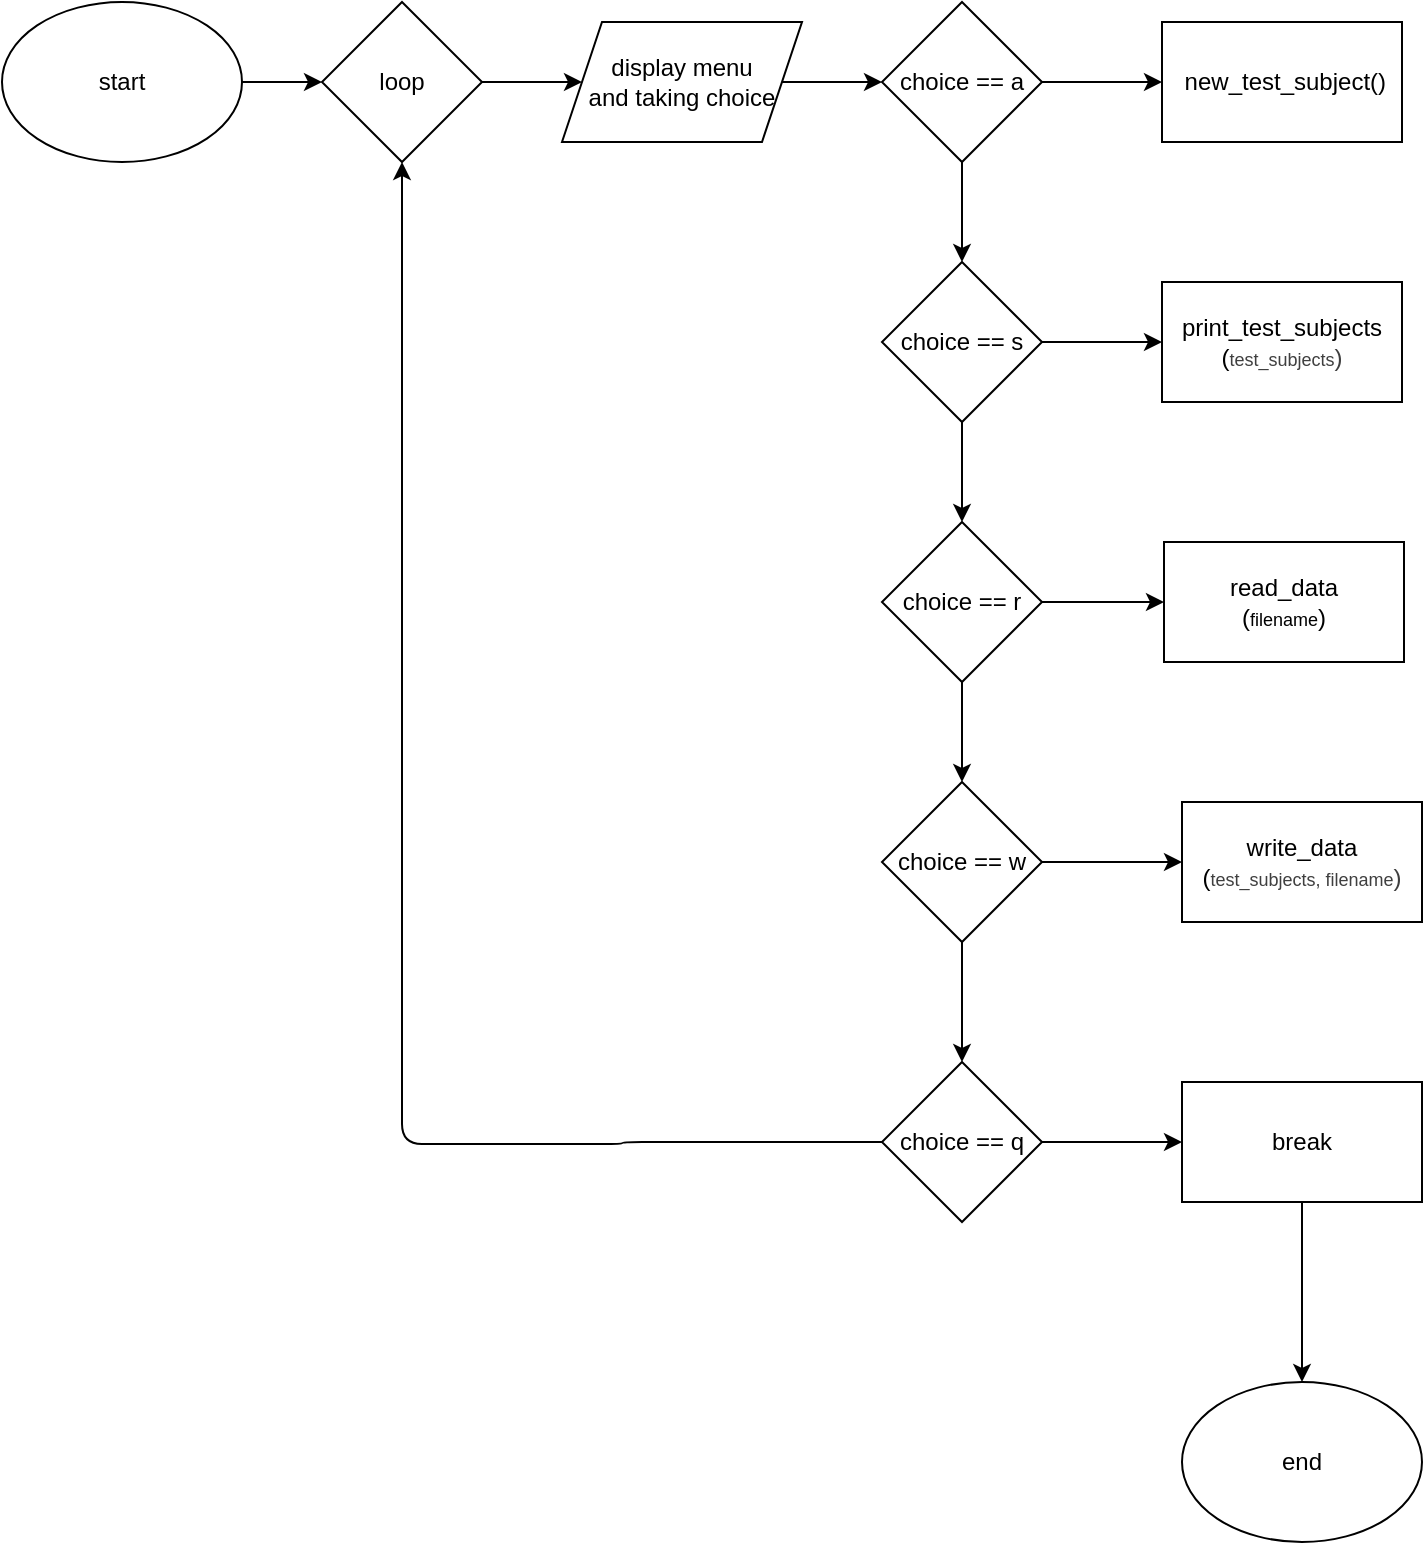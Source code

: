 <mxfile>
    <diagram id="NBL-mVTvucnbu3uzIX2B" name="Page-1">
        <mxGraphModel dx="829" dy="466" grid="1" gridSize="10" guides="1" tooltips="1" connect="1" arrows="1" fold="1" page="1" pageScale="1" pageWidth="827" pageHeight="1169" math="0" shadow="0">
            <root>
                <mxCell id="0"/>
                <mxCell id="1" parent="0"/>
                <mxCell id="4" style="edgeStyle=none;html=1;entryX=0;entryY=0.5;entryDx=0;entryDy=0;" edge="1" parent="1" source="2" target="3">
                    <mxGeometry relative="1" as="geometry"/>
                </mxCell>
                <mxCell id="2" value="start" style="ellipse;whiteSpace=wrap;html=1;" vertex="1" parent="1">
                    <mxGeometry x="30" y="10" width="120" height="80" as="geometry"/>
                </mxCell>
                <mxCell id="6" style="edgeStyle=none;html=1;" edge="1" parent="1" source="3" target="5">
                    <mxGeometry relative="1" as="geometry"/>
                </mxCell>
                <mxCell id="3" value="loop" style="rhombus;whiteSpace=wrap;html=1;" vertex="1" parent="1">
                    <mxGeometry x="190" y="10" width="80" height="80" as="geometry"/>
                </mxCell>
                <mxCell id="8" style="edgeStyle=none;html=1;entryX=0;entryY=0.5;entryDx=0;entryDy=0;" edge="1" parent="1" source="5" target="7">
                    <mxGeometry relative="1" as="geometry"/>
                </mxCell>
                <mxCell id="5" value="display menu&lt;div&gt;and taking choice&lt;/div&gt;" style="shape=parallelogram;perimeter=parallelogramPerimeter;whiteSpace=wrap;html=1;fixedSize=1;" vertex="1" parent="1">
                    <mxGeometry x="310" y="20" width="120" height="60" as="geometry"/>
                </mxCell>
                <mxCell id="10" style="edgeStyle=none;html=1;" edge="1" parent="1" source="7" target="9">
                    <mxGeometry relative="1" as="geometry"/>
                </mxCell>
                <mxCell id="12" style="edgeStyle=none;html=1;entryX=0.5;entryY=0;entryDx=0;entryDy=0;" edge="1" parent="1" source="7" target="11">
                    <mxGeometry relative="1" as="geometry"/>
                </mxCell>
                <mxCell id="7" value="choice == a" style="rhombus;whiteSpace=wrap;html=1;" vertex="1" parent="1">
                    <mxGeometry x="470" y="10" width="80" height="80" as="geometry"/>
                </mxCell>
                <mxCell id="9" value="&amp;nbsp;new_test_subject()" style="rounded=0;whiteSpace=wrap;html=1;" vertex="1" parent="1">
                    <mxGeometry x="610" y="20" width="120" height="60" as="geometry"/>
                </mxCell>
                <mxCell id="14" style="edgeStyle=none;html=1;" edge="1" parent="1" source="11" target="13">
                    <mxGeometry relative="1" as="geometry"/>
                </mxCell>
                <mxCell id="16" style="edgeStyle=none;html=1;entryX=0.5;entryY=0;entryDx=0;entryDy=0;" edge="1" parent="1" source="11" target="15">
                    <mxGeometry relative="1" as="geometry"/>
                </mxCell>
                <mxCell id="11" value="choice == s" style="rhombus;whiteSpace=wrap;html=1;" vertex="1" parent="1">
                    <mxGeometry x="470" y="140" width="80" height="80" as="geometry"/>
                </mxCell>
                <mxCell id="13" value="print_test_subjects&lt;div style=&quot;&quot;&gt;(&lt;span style=&quot;color: rgb(63, 63, 63); font-family: inherit; background-color: transparent;&quot;&gt;&lt;font style=&quot;font-size: 9px;&quot;&gt;test_subjects&lt;/font&gt;&lt;/span&gt;&lt;span style=&quot;color: rgb(63, 63, 63); background-color: transparent;&quot;&gt;)&lt;/span&gt;&lt;/div&gt;" style="rounded=0;whiteSpace=wrap;html=1;" vertex="1" parent="1">
                    <mxGeometry x="610" y="150" width="120" height="60" as="geometry"/>
                </mxCell>
                <mxCell id="18" style="edgeStyle=none;html=1;entryX=0;entryY=0.5;entryDx=0;entryDy=0;" edge="1" parent="1" source="15" target="17">
                    <mxGeometry relative="1" as="geometry"/>
                </mxCell>
                <mxCell id="20" style="edgeStyle=none;html=1;" edge="1" parent="1" source="15" target="19">
                    <mxGeometry relative="1" as="geometry"/>
                </mxCell>
                <mxCell id="15" value="choice == r&lt;span style=&quot;font-family: monospace; font-size: 0px; text-align: start; text-wrap-mode: nowrap;&quot;&gt;%3CmxGraphModel%3E%3Croot%3E%3CmxCell%20id%3D%220%22%2F%3E%3CmxCell%20id%3D%221%22%20parent%3D%220%22%2F%3E%3CmxCell%20id%3D%222%22%20value%3D%22choice%20%3D%3D%20b%22%20style%3D%22rhombus%3BwhiteSpace%3Dwrap%3Bhtml%3D1%3B%22%20vertex%3D%221%22%20parent%3D%221%22%3E%3CmxGeometry%20x%3D%22470%22%20y%3D%22140%22%20width%3D%2280%22%20height%3D%2280%22%20as%3D%22geometry%22%2F%3E%3C%2FmxCell%3E%3C%2Froot%3E%3C%2FmxGraphModel%3&lt;/span&gt;" style="rhombus;whiteSpace=wrap;html=1;" vertex="1" parent="1">
                    <mxGeometry x="470" y="270" width="80" height="80" as="geometry"/>
                </mxCell>
                <mxCell id="17" value="&lt;font&gt;read_data&lt;/font&gt;&lt;div&gt;&lt;font&gt;(&lt;font style=&quot;font-size: 9px;&quot;&gt;filename&lt;/font&gt;)&lt;/font&gt;&lt;/div&gt;" style="rounded=0;whiteSpace=wrap;html=1;" vertex="1" parent="1">
                    <mxGeometry x="611" y="280" width="120" height="60" as="geometry"/>
                </mxCell>
                <mxCell id="22" style="edgeStyle=none;html=1;entryX=0;entryY=0.5;entryDx=0;entryDy=0;" edge="1" parent="1" source="19" target="21">
                    <mxGeometry relative="1" as="geometry"/>
                </mxCell>
                <mxCell id="24" style="edgeStyle=none;html=1;entryX=0.5;entryY=0;entryDx=0;entryDy=0;" edge="1" parent="1" source="19" target="23">
                    <mxGeometry relative="1" as="geometry"/>
                </mxCell>
                <mxCell id="19" value="choice == w&lt;span style=&quot;font-family: monospace; font-size: 0px; text-align: start; text-wrap-mode: nowrap;&quot;&gt;%3CmxGraphModel%3E%3Croot%3E%3CmxCell%20id%3D%220%22%2F%3E%3CmxCell%20id%3D%221%22%20parent%3D%220%22%2F%3E%3CmxCell%20id%3D%222%22%20value%3D%22choice%20%3D%3D%20b%22%20style%3D%22rhombus%3BwhiteSpace%3Dwrap%3Bhtml%3D1%3B%22%20vertex%3D%221%22%20parent%3D%221%22%3E%3CmxGeometry%20x%3D%22470%22%20y%3D%22140%22%20width%3D%2280%22%20height%3D%2280%22%20as%3D%22geometry%22%2F%3E%3C%2FmxCell%3E%3C%2Froot%3E%3C%2FmxGraphModel%&lt;/span&gt;" style="rhombus;whiteSpace=wrap;html=1;" vertex="1" parent="1">
                    <mxGeometry x="470" y="400" width="80" height="80" as="geometry"/>
                </mxCell>
                <mxCell id="21" value="write_data&lt;div&gt;(&lt;span style=&quot;background-color: transparent; font-family: inherit; color: rgb(63, 63, 63);&quot;&gt;&lt;font style=&quot;font-size: 9px;&quot;&gt;test_subjects, filename&lt;/font&gt;&lt;/span&gt;&lt;span style=&quot;color: rgb(63, 63, 63); background-color: transparent;&quot;&gt;)&lt;/span&gt;&lt;/div&gt;" style="rounded=0;whiteSpace=wrap;html=1;" vertex="1" parent="1">
                    <mxGeometry x="620" y="410" width="120" height="60" as="geometry"/>
                </mxCell>
                <mxCell id="26" style="edgeStyle=none;html=1;" edge="1" parent="1" source="23" target="25">
                    <mxGeometry relative="1" as="geometry"/>
                </mxCell>
                <mxCell id="30" style="edgeStyle=orthogonalEdgeStyle;html=1;entryX=0.5;entryY=1;entryDx=0;entryDy=0;exitX=0;exitY=0.5;exitDx=0;exitDy=0;" edge="1" parent="1" source="23" target="3">
                    <mxGeometry relative="1" as="geometry">
                        <mxPoint x="220" y="90" as="targetPoint"/>
                        <mxPoint x="460" y="580" as="sourcePoint"/>
                        <Array as="points">
                            <mxPoint x="340" y="580"/>
                            <mxPoint x="230" y="581"/>
                        </Array>
                    </mxGeometry>
                </mxCell>
                <mxCell id="23" value="choice == q&lt;span style=&quot;font-family: monospace; font-size: 0px; text-align: start; text-wrap-mode: nowrap;&quot;&gt;%3CmxGraphModel%3E%3Croot%3E%3CmxCell%20id%3D%220%22%2F%3E%3CmxCell%20id%3D%221%22%20parent%3D%220%22%2F%3E%3CmxCell%20id%3D%222%22%20value%3D%22choice%20%3D%3D%20b%22%20style%3D%22rhombus%3BwhiteSpace%3Dwrap%3Bhtml%3D1%3B%22%20vertex%3D%221%22%20parent%3D%221%22%3E%3CmxGeometry%20x%3D%22470%22%20y%3D%22140%22%20width%3D%2280%22%20height%3D%2280%22%20as%3D%22geometry%22%2F%3E%3C%2FmxCell%3E%3C%2Froot%3E%3C%2FmxGraphModel&lt;/span&gt;" style="rhombus;whiteSpace=wrap;html=1;" vertex="1" parent="1">
                    <mxGeometry x="470" y="540" width="80" height="80" as="geometry"/>
                </mxCell>
                <mxCell id="28" style="edgeStyle=none;html=1;entryX=0.5;entryY=0;entryDx=0;entryDy=0;" edge="1" parent="1" source="25" target="27">
                    <mxGeometry relative="1" as="geometry"/>
                </mxCell>
                <mxCell id="25" value="break" style="rounded=0;whiteSpace=wrap;html=1;" vertex="1" parent="1">
                    <mxGeometry x="620" y="550" width="120" height="60" as="geometry"/>
                </mxCell>
                <mxCell id="27" value="end" style="ellipse;whiteSpace=wrap;html=1;" vertex="1" parent="1">
                    <mxGeometry x="620" y="700" width="120" height="80" as="geometry"/>
                </mxCell>
            </root>
        </mxGraphModel>
    </diagram>
    <diagram id="OlVqYfoOg868X_6U3nZh" name="Page-2">
        <mxGraphModel dx="986" dy="419" grid="1" gridSize="10" guides="1" tooltips="1" connect="1" arrows="1" fold="1" page="1" pageScale="1" pageWidth="827" pageHeight="1169" math="0" shadow="0">
            <root>
                <mxCell id="0"/>
                <mxCell id="1" parent="0"/>
                <mxCell id="AsASTPI-1hx3HJ0esAKv-2" style="edgeStyle=none;html=1;entryX=0.5;entryY=0;entryDx=0;entryDy=0;" edge="1" parent="1" source="Jzz3el8EdK12EC5FOIHX-1" target="AsASTPI-1hx3HJ0esAKv-1">
                    <mxGeometry relative="1" as="geometry"/>
                </mxCell>
                <mxCell id="Jzz3el8EdK12EC5FOIHX-1" value="start" style="ellipse;whiteSpace=wrap;html=1;" vertex="1" parent="1">
                    <mxGeometry x="90" y="70" width="120" height="80" as="geometry"/>
                </mxCell>
                <mxCell id="Jzz3el8EdK12EC5FOIHX-3" style="edgeStyle=none;html=1;entryX=0.5;entryY=0;entryDx=0;entryDy=0;" edge="1" parent="1" source="Jzz3el8EdK12EC5FOIHX-2" target="Jzz3el8EdK12EC5FOIHX-1">
                    <mxGeometry relative="1" as="geometry"/>
                </mxCell>
                <mxCell id="Jzz3el8EdK12EC5FOIHX-2" value="new test subject" style="text;html=1;align=center;verticalAlign=middle;whiteSpace=wrap;rounded=0;" vertex="1" parent="1">
                    <mxGeometry x="70" y="10" width="160" height="30" as="geometry"/>
                </mxCell>
                <mxCell id="AsASTPI-1hx3HJ0esAKv-4" style="edgeStyle=none;html=1;" edge="1" parent="1" source="AsASTPI-1hx3HJ0esAKv-1" target="AsASTPI-1hx3HJ0esAKv-3">
                    <mxGeometry relative="1" as="geometry"/>
                </mxCell>
                <mxCell id="AsASTPI-1hx3HJ0esAKv-1" value="taking input&lt;div&gt;number, duration&lt;/div&gt;&lt;div&gt;as int&amp;nbsp;&lt;/div&gt;" style="shape=parallelogram;perimeter=parallelogramPerimeter;whiteSpace=wrap;html=1;fixedSize=1;" vertex="1" parent="1">
                    <mxGeometry x="90" y="200" width="120" height="60" as="geometry"/>
                </mxCell>
                <mxCell id="AsASTPI-1hx3HJ0esAKv-13" style="edgeStyle=none;html=1;entryX=0.5;entryY=0;entryDx=0;entryDy=0;" edge="1" parent="1" source="AsASTPI-1hx3HJ0esAKv-3" target="AsASTPI-1hx3HJ0esAKv-10">
                    <mxGeometry relative="1" as="geometry"/>
                </mxCell>
                <mxCell id="AsASTPI-1hx3HJ0esAKv-3" value="return as tuple" style="rounded=0;whiteSpace=wrap;html=1;" vertex="1" parent="1">
                    <mxGeometry x="90" y="320" width="120" height="60" as="geometry"/>
                </mxCell>
                <mxCell id="AsASTPI-1hx3HJ0esAKv-7" style="edgeStyle=none;html=1;entryX=0.5;entryY=0;entryDx=0;entryDy=0;" edge="1" parent="1" source="AsASTPI-1hx3HJ0esAKv-5" target="AsASTPI-1hx3HJ0esAKv-6">
                    <mxGeometry relative="1" as="geometry"/>
                </mxCell>
                <mxCell id="AsASTPI-1hx3HJ0esAKv-5" value="write data" style="text;html=1;align=center;verticalAlign=middle;whiteSpace=wrap;rounded=0;" vertex="1" parent="1">
                    <mxGeometry x="440" y="10" width="60" height="30" as="geometry"/>
                </mxCell>
                <mxCell id="AsASTPI-1hx3HJ0esAKv-14" style="edgeStyle=none;html=1;" edge="1" parent="1" source="AsASTPI-1hx3HJ0esAKv-6" target="AsASTPI-1hx3HJ0esAKv-8">
                    <mxGeometry relative="1" as="geometry"/>
                </mxCell>
                <mxCell id="AsASTPI-1hx3HJ0esAKv-6" value="start" style="ellipse;whiteSpace=wrap;html=1;" vertex="1" parent="1">
                    <mxGeometry x="410" y="70" width="120" height="80" as="geometry"/>
                </mxCell>
                <mxCell id="AsASTPI-1hx3HJ0esAKv-15" style="edgeStyle=none;html=1;" edge="1" parent="1" source="AsASTPI-1hx3HJ0esAKv-8" target="AsASTPI-1hx3HJ0esAKv-9">
                    <mxGeometry relative="1" as="geometry"/>
                </mxCell>
                <mxCell id="AsASTPI-1hx3HJ0esAKv-8" value="test_subjects = [ tuple]" style="rounded=0;whiteSpace=wrap;html=1;" vertex="1" parent="1">
                    <mxGeometry x="410" y="200" width="120" height="60" as="geometry"/>
                </mxCell>
                <mxCell id="AsASTPI-1hx3HJ0esAKv-12" style="edgeStyle=none;html=1;entryX=0.5;entryY=0;entryDx=0;entryDy=0;" edge="1" parent="1" source="AsASTPI-1hx3HJ0esAKv-9" target="AsASTPI-1hx3HJ0esAKv-11">
                    <mxGeometry relative="1" as="geometry"/>
                </mxCell>
                <mxCell id="AsASTPI-1hx3HJ0esAKv-9" value="open the file in write mode and write data from test_subjects and close" style="rounded=0;whiteSpace=wrap;html=1;" vertex="1" parent="1">
                    <mxGeometry x="410" y="310" width="120" height="60" as="geometry"/>
                </mxCell>
                <mxCell id="AsASTPI-1hx3HJ0esAKv-10" value="end" style="ellipse;whiteSpace=wrap;html=1;" vertex="1" parent="1">
                    <mxGeometry x="90" y="420" width="120" height="80" as="geometry"/>
                </mxCell>
                <mxCell id="AsASTPI-1hx3HJ0esAKv-11" value="end" style="ellipse;whiteSpace=wrap;html=1;" vertex="1" parent="1">
                    <mxGeometry x="410" y="420" width="120" height="80" as="geometry"/>
                </mxCell>
                <mxCell id="AsASTPI-1hx3HJ0esAKv-18" style="edgeStyle=none;html=1;entryX=0.5;entryY=0;entryDx=0;entryDy=0;" edge="1" parent="1" source="AsASTPI-1hx3HJ0esAKv-16" target="AsASTPI-1hx3HJ0esAKv-17">
                    <mxGeometry relative="1" as="geometry"/>
                </mxCell>
                <mxCell id="AsASTPI-1hx3HJ0esAKv-16" value="&#xa;&lt;span class=&quot;css-jqjy6f-view--flex-flex&quot; wrap=&quot;no-wrap&quot; direction=&quot;row&quot; dir=&quot;ltr&quot;&gt;&lt;span class=&quot;css-127lj96-view&quot; dir=&quot;ltr&quot;&gt;&lt;strong style=&quot;font-family: inherit; font-size: 1rem;&quot;&gt;read_data&lt;/strong&gt;&lt;/span&gt;&lt;/span&gt;&#xa;&#xa;" style="text;html=1;align=center;verticalAlign=middle;whiteSpace=wrap;rounded=0;" vertex="1" parent="1">
                    <mxGeometry x="100" y="585" width="60" height="30" as="geometry"/>
                </mxCell>
                <mxCell id="AsASTPI-1hx3HJ0esAKv-17" value="start" style="ellipse;whiteSpace=wrap;html=1;" vertex="1" parent="1">
                    <mxGeometry x="70" y="660" width="120" height="80" as="geometry"/>
                </mxCell>
                <mxCell id="AsASTPI-1hx3HJ0esAKv-19" value="open the file in read mode and&amp;nbsp;&amp;nbsp;" style="rounded=0;whiteSpace=wrap;html=1;" vertex="1" parent="1">
                    <mxGeometry x="70" y="790" width="120" height="60" as="geometry"/>
                </mxCell>
            </root>
        </mxGraphModel>
    </diagram>
</mxfile>